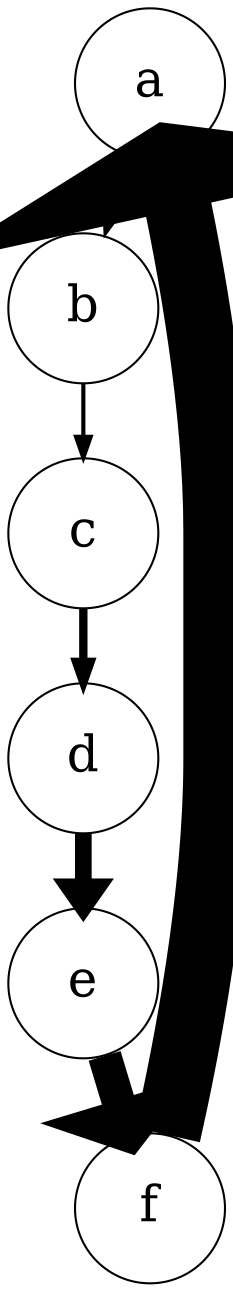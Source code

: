 digraph grow1 {
  node [shape=circle, fixedsize=true, width=1.0, height=1.0, fontsize=24]
  a -> b
  b -> c [penwidth=2]
  c -> d [penwidth=4]
  d -> e [penwidth=8]
  e -> f [penwidth=16]
  f -> a [penwidth=32]
}
